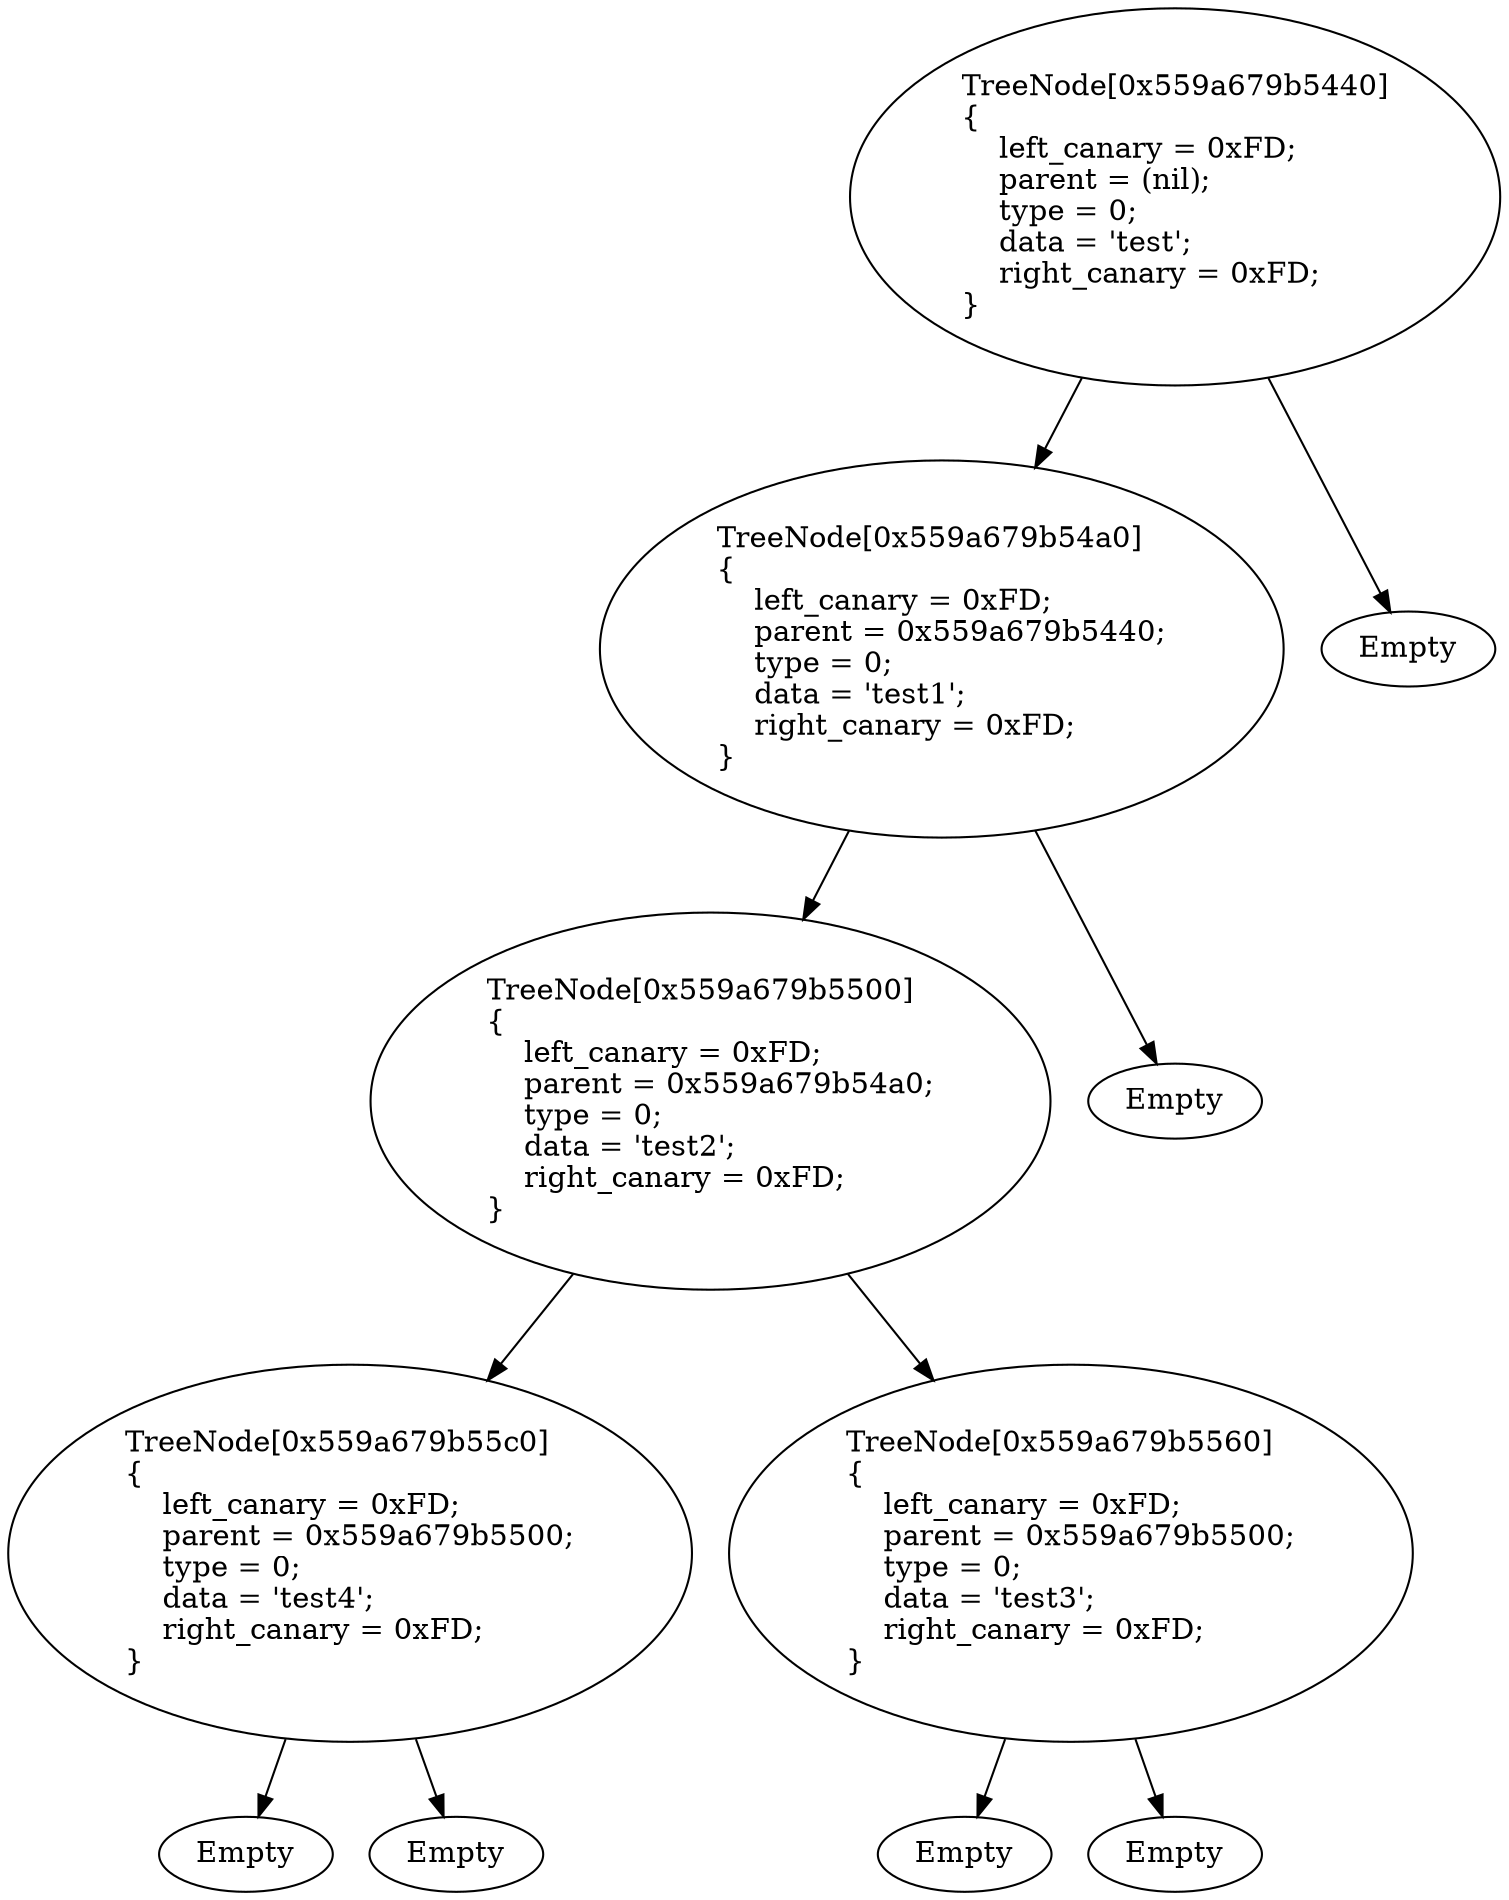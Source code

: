 digraph G {
treenode_0x559a679b5440 [label="TreeNode[0x559a679b5440]\l{\l    left_canary = 0xFD;\l    parent = (nil);\l    type = 0;\l    data = 'test';\l    right_canary = 0xFD;\l}\l"]
treenode_0x559a679b54a0 [label="TreeNode[0x559a679b54a0]\l{\l    left_canary = 0xFD;\l    parent = 0x559a679b5440;\l    type = 0;\l    data = 'test1';\l    right_canary = 0xFD;\l}\l"]
treenode_0x559a679b5500 [label="TreeNode[0x559a679b5500]\l{\l    left_canary = 0xFD;\l    parent = 0x559a679b54a0;\l    type = 0;\l    data = 'test2';\l    right_canary = 0xFD;\l}\l"]
treenode_0x559a679b55c0 [label="TreeNode[0x559a679b55c0]\l{\l    left_canary = 0xFD;\l    parent = 0x559a679b5500;\l    type = 0;\l    data = 'test4';\l    right_canary = 0xFD;\l}\l"]
treenode_0x559a679b55c0_left [label="Empty"]
treenode_0x559a679b55c0 -> treenode_0x559a679b55c0_left
treenode_0x559a679b55c0_right [label="Empty"]
treenode_0x559a679b55c0 -> treenode_0x559a679b55c0_right
treenode_0x559a679b5560 [label="TreeNode[0x559a679b5560]\l{\l    left_canary = 0xFD;\l    parent = 0x559a679b5500;\l    type = 0;\l    data = 'test3';\l    right_canary = 0xFD;\l}\l"]
treenode_0x559a679b5560_left [label="Empty"]
treenode_0x559a679b5560 -> treenode_0x559a679b5560_left
treenode_0x559a679b5560_right [label="Empty"]
treenode_0x559a679b5560 -> treenode_0x559a679b5560_right
treenode_0x559a679b5500 -> treenode_0x559a679b55c0
treenode_0x559a679b5500 -> treenode_0x559a679b5560
treenode_0x559a679b54a0_left [label="Empty"]
treenode_0x559a679b54a0 -> treenode_0x559a679b54a0_left
treenode_0x559a679b54a0 -> treenode_0x559a679b5500
treenode_0x559a679b5440 -> treenode_0x559a679b54a0
treenode_0x559a679b5440_right [label="Empty"]
treenode_0x559a679b5440 -> treenode_0x559a679b5440_right
}
